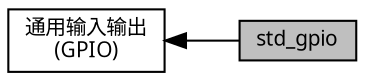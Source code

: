 digraph "std_gpio"
{
  edge [fontname="黑体",fontsize="10",labelfontname="黑体",labelfontsize="10"];
  node [fontname="黑体",fontsize="10",shape=record];
  rankdir=LR;
  Node0 [label="std_gpio",height=0.2,width=0.4,color="black", fillcolor="grey75", style="filled", fontcolor="black"];
  Node1 [label="通用输入输出\l(GPIO)",height=0.2,width=0.4,color="black", fillcolor="white", style="filled",URL="$group__am__demo__gpio__all.html",tooltip="GPIO相关例程 "];
  Node1->Node0 [shape=plaintext, dir="back", style="solid"];
}

